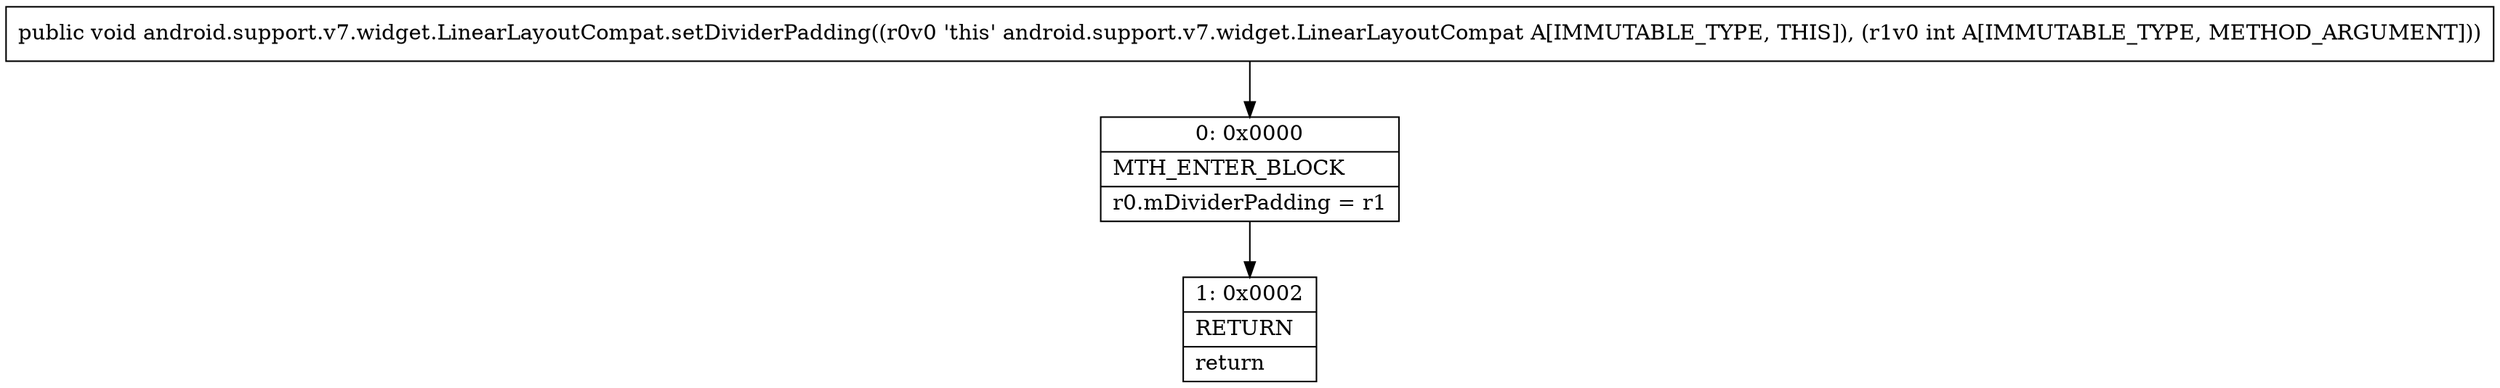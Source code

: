 digraph "CFG forandroid.support.v7.widget.LinearLayoutCompat.setDividerPadding(I)V" {
Node_0 [shape=record,label="{0\:\ 0x0000|MTH_ENTER_BLOCK\l|r0.mDividerPadding = r1\l}"];
Node_1 [shape=record,label="{1\:\ 0x0002|RETURN\l|return\l}"];
MethodNode[shape=record,label="{public void android.support.v7.widget.LinearLayoutCompat.setDividerPadding((r0v0 'this' android.support.v7.widget.LinearLayoutCompat A[IMMUTABLE_TYPE, THIS]), (r1v0 int A[IMMUTABLE_TYPE, METHOD_ARGUMENT])) }"];
MethodNode -> Node_0;
Node_0 -> Node_1;
}

